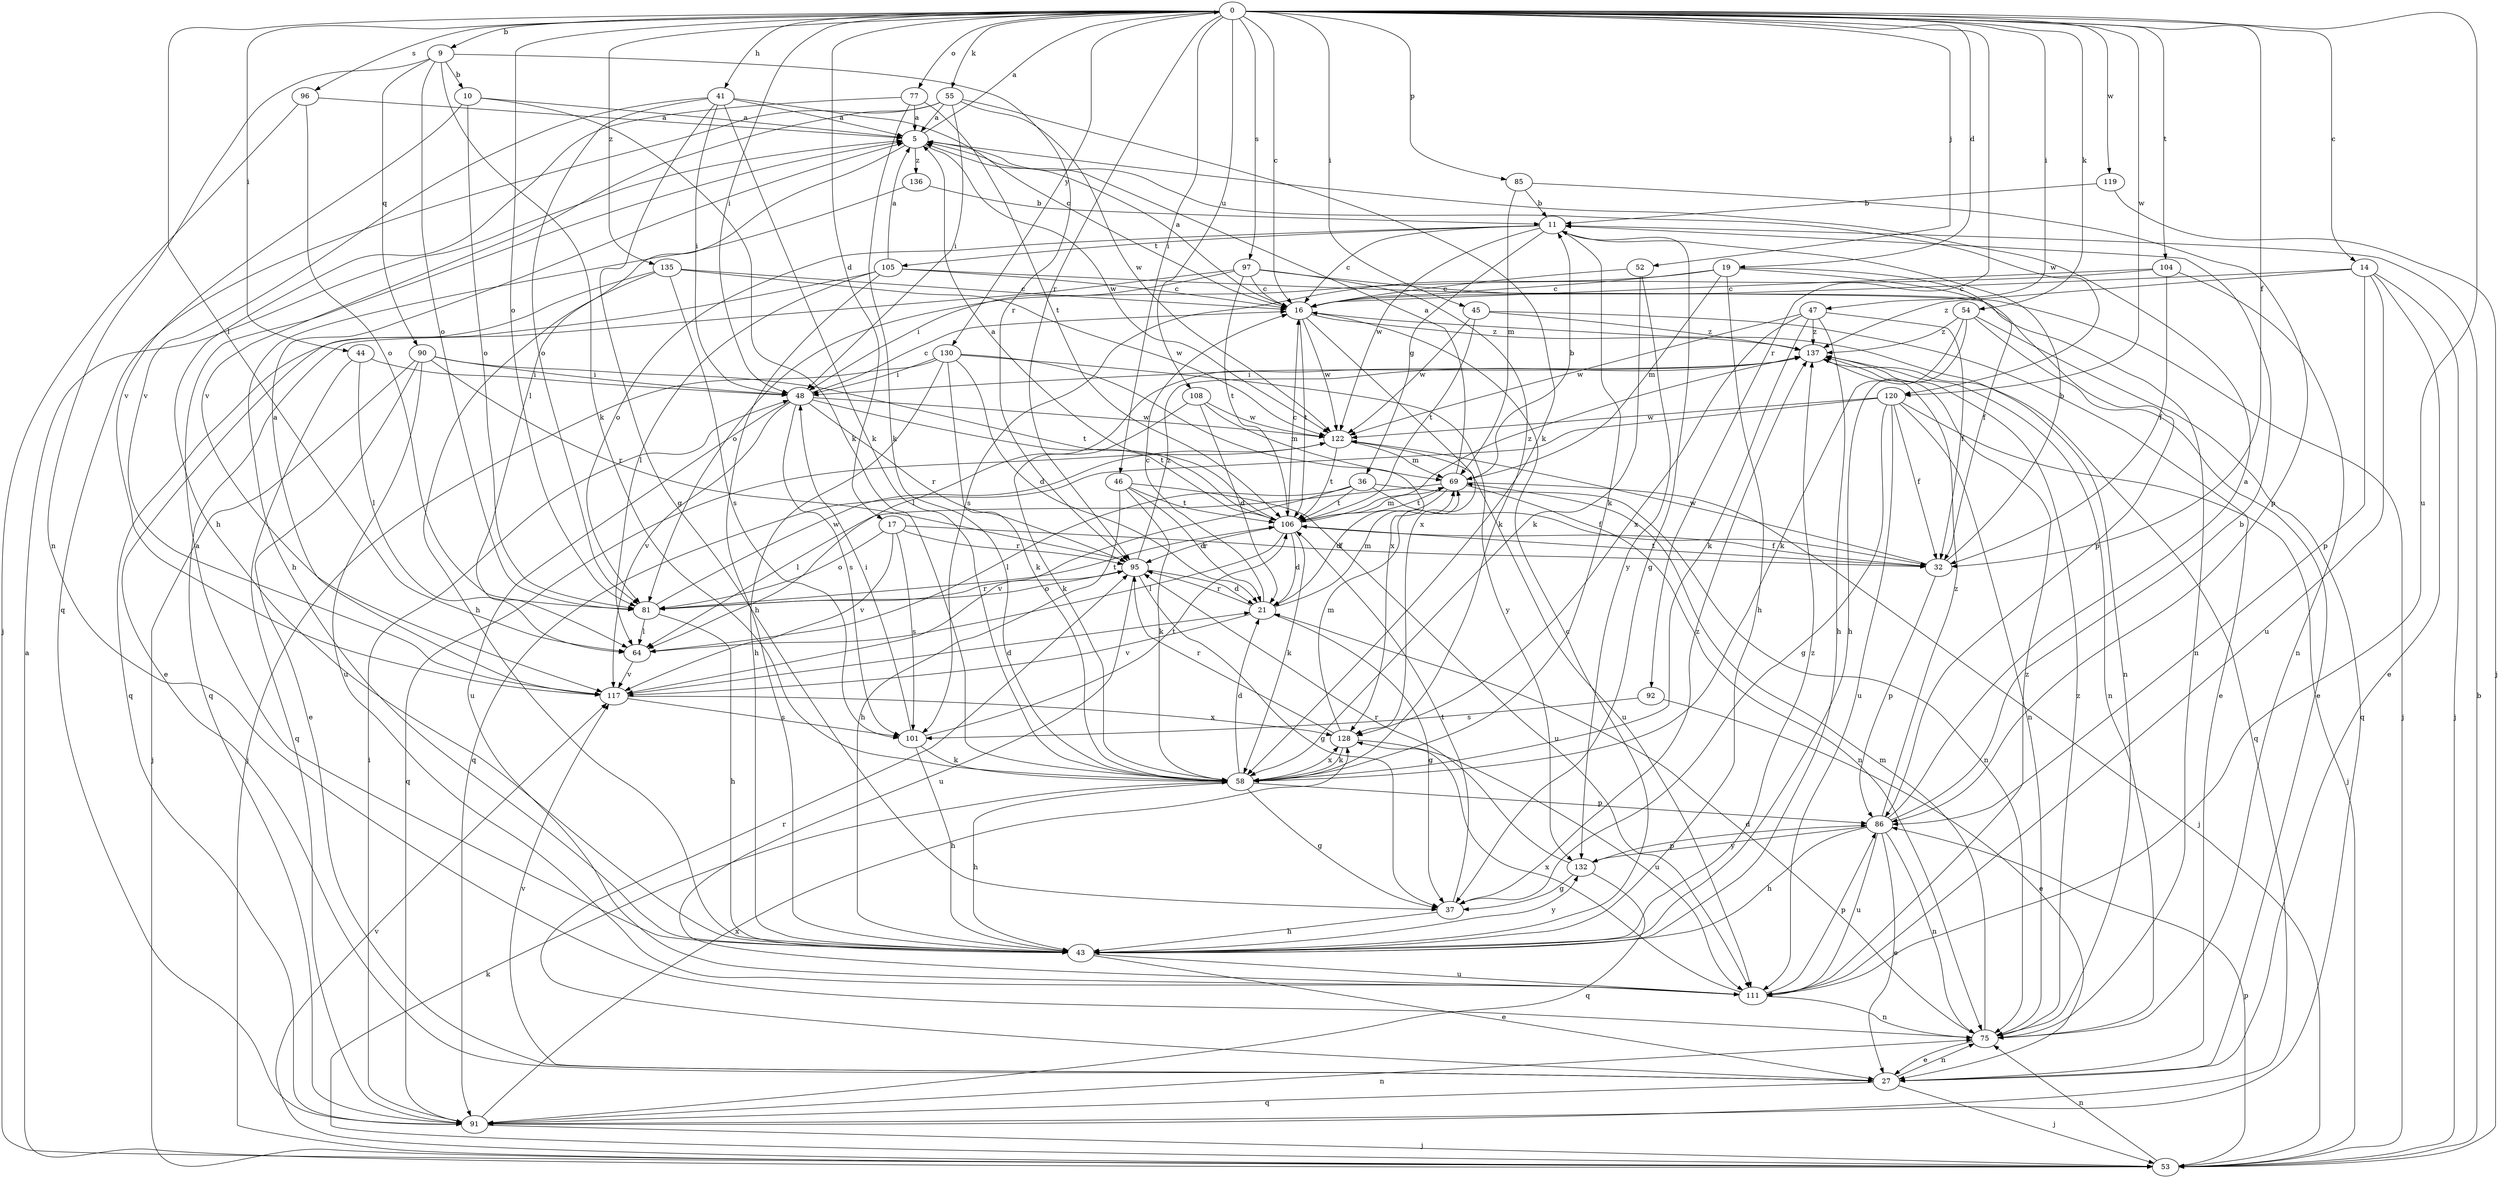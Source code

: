 strict digraph  {
0;
5;
9;
10;
11;
14;
16;
17;
19;
21;
27;
32;
36;
37;
41;
43;
44;
45;
46;
47;
48;
52;
53;
54;
55;
58;
64;
69;
75;
77;
81;
85;
86;
90;
91;
92;
95;
96;
97;
101;
104;
105;
106;
108;
111;
117;
119;
120;
122;
128;
130;
132;
135;
136;
137;
0 -> 9  [label=b];
0 -> 14  [label=c];
0 -> 16  [label=c];
0 -> 17  [label=d];
0 -> 19  [label=d];
0 -> 32  [label=f];
0 -> 41  [label=h];
0 -> 44  [label=i];
0 -> 45  [label=i];
0 -> 46  [label=i];
0 -> 47  [label=i];
0 -> 48  [label=i];
0 -> 52  [label=j];
0 -> 54  [label=k];
0 -> 55  [label=k];
0 -> 64  [label=l];
0 -> 77  [label=o];
0 -> 81  [label=o];
0 -> 85  [label=p];
0 -> 92  [label=r];
0 -> 95  [label=r];
0 -> 96  [label=s];
0 -> 97  [label=s];
0 -> 104  [label=t];
0 -> 108  [label=u];
0 -> 111  [label=u];
0 -> 119  [label=w];
0 -> 120  [label=w];
0 -> 130  [label=y];
0 -> 135  [label=z];
5 -> 0  [label=a];
5 -> 64  [label=l];
5 -> 120  [label=w];
5 -> 122  [label=w];
5 -> 136  [label=z];
9 -> 10  [label=b];
9 -> 58  [label=k];
9 -> 75  [label=n];
9 -> 81  [label=o];
9 -> 90  [label=q];
9 -> 95  [label=r];
10 -> 5  [label=a];
10 -> 58  [label=k];
10 -> 81  [label=o];
10 -> 117  [label=v];
11 -> 16  [label=c];
11 -> 36  [label=g];
11 -> 37  [label=g];
11 -> 58  [label=k];
11 -> 81  [label=o];
11 -> 105  [label=t];
11 -> 122  [label=w];
14 -> 16  [label=c];
14 -> 27  [label=e];
14 -> 53  [label=j];
14 -> 86  [label=p];
14 -> 111  [label=u];
14 -> 137  [label=z];
16 -> 5  [label=a];
16 -> 75  [label=n];
16 -> 106  [label=t];
16 -> 122  [label=w];
16 -> 128  [label=x];
16 -> 137  [label=z];
17 -> 32  [label=f];
17 -> 81  [label=o];
17 -> 95  [label=r];
17 -> 101  [label=s];
17 -> 117  [label=v];
19 -> 16  [label=c];
19 -> 32  [label=f];
19 -> 43  [label=h];
19 -> 69  [label=m];
19 -> 86  [label=p];
19 -> 101  [label=s];
21 -> 16  [label=c];
21 -> 37  [label=g];
21 -> 69  [label=m];
21 -> 95  [label=r];
21 -> 117  [label=v];
27 -> 53  [label=j];
27 -> 75  [label=n];
27 -> 91  [label=q];
27 -> 95  [label=r];
27 -> 117  [label=v];
32 -> 11  [label=b];
32 -> 86  [label=p];
32 -> 106  [label=t];
32 -> 122  [label=w];
36 -> 32  [label=f];
36 -> 64  [label=l];
36 -> 75  [label=n];
36 -> 106  [label=t];
36 -> 117  [label=v];
37 -> 43  [label=h];
37 -> 106  [label=t];
37 -> 137  [label=z];
41 -> 5  [label=a];
41 -> 16  [label=c];
41 -> 37  [label=g];
41 -> 48  [label=i];
41 -> 58  [label=k];
41 -> 81  [label=o];
41 -> 117  [label=v];
43 -> 5  [label=a];
43 -> 16  [label=c];
43 -> 27  [label=e];
43 -> 111  [label=u];
43 -> 132  [label=y];
43 -> 137  [label=z];
44 -> 48  [label=i];
44 -> 64  [label=l];
44 -> 91  [label=q];
45 -> 27  [label=e];
45 -> 106  [label=t];
45 -> 122  [label=w];
45 -> 137  [label=z];
46 -> 21  [label=d];
46 -> 43  [label=h];
46 -> 58  [label=k];
46 -> 106  [label=t];
46 -> 111  [label=u];
47 -> 32  [label=f];
47 -> 43  [label=h];
47 -> 58  [label=k];
47 -> 122  [label=w];
47 -> 128  [label=x];
47 -> 137  [label=z];
48 -> 16  [label=c];
48 -> 95  [label=r];
48 -> 101  [label=s];
48 -> 106  [label=t];
48 -> 111  [label=u];
48 -> 117  [label=v];
48 -> 122  [label=w];
52 -> 16  [label=c];
52 -> 58  [label=k];
52 -> 132  [label=y];
53 -> 5  [label=a];
53 -> 11  [label=b];
53 -> 58  [label=k];
53 -> 75  [label=n];
53 -> 86  [label=p];
53 -> 117  [label=v];
54 -> 27  [label=e];
54 -> 43  [label=h];
54 -> 58  [label=k];
54 -> 91  [label=q];
54 -> 137  [label=z];
55 -> 5  [label=a];
55 -> 48  [label=i];
55 -> 58  [label=k];
55 -> 91  [label=q];
55 -> 117  [label=v];
55 -> 122  [label=w];
58 -> 21  [label=d];
58 -> 37  [label=g];
58 -> 43  [label=h];
58 -> 86  [label=p];
58 -> 128  [label=x];
64 -> 117  [label=v];
69 -> 5  [label=a];
69 -> 11  [label=b];
69 -> 21  [label=d];
69 -> 53  [label=j];
69 -> 64  [label=l];
69 -> 75  [label=n];
69 -> 106  [label=t];
75 -> 21  [label=d];
75 -> 27  [label=e];
75 -> 69  [label=m];
75 -> 137  [label=z];
77 -> 5  [label=a];
77 -> 43  [label=h];
77 -> 58  [label=k];
77 -> 106  [label=t];
81 -> 43  [label=h];
81 -> 64  [label=l];
81 -> 95  [label=r];
81 -> 106  [label=t];
81 -> 122  [label=w];
85 -> 11  [label=b];
85 -> 69  [label=m];
85 -> 86  [label=p];
86 -> 5  [label=a];
86 -> 11  [label=b];
86 -> 27  [label=e];
86 -> 43  [label=h];
86 -> 75  [label=n];
86 -> 111  [label=u];
86 -> 132  [label=y];
86 -> 137  [label=z];
90 -> 27  [label=e];
90 -> 48  [label=i];
90 -> 53  [label=j];
90 -> 95  [label=r];
90 -> 106  [label=t];
90 -> 111  [label=u];
91 -> 48  [label=i];
91 -> 53  [label=j];
91 -> 75  [label=n];
91 -> 128  [label=x];
92 -> 27  [label=e];
92 -> 101  [label=s];
95 -> 21  [label=d];
95 -> 37  [label=g];
95 -> 81  [label=o];
95 -> 111  [label=u];
95 -> 137  [label=z];
96 -> 5  [label=a];
96 -> 53  [label=j];
96 -> 81  [label=o];
97 -> 16  [label=c];
97 -> 48  [label=i];
97 -> 53  [label=j];
97 -> 58  [label=k];
97 -> 91  [label=q];
97 -> 106  [label=t];
101 -> 43  [label=h];
101 -> 48  [label=i];
101 -> 58  [label=k];
101 -> 106  [label=t];
104 -> 16  [label=c];
104 -> 32  [label=f];
104 -> 75  [label=n];
104 -> 81  [label=o];
105 -> 5  [label=a];
105 -> 16  [label=c];
105 -> 43  [label=h];
105 -> 64  [label=l];
105 -> 75  [label=n];
105 -> 91  [label=q];
106 -> 5  [label=a];
106 -> 16  [label=c];
106 -> 21  [label=d];
106 -> 32  [label=f];
106 -> 58  [label=k];
106 -> 64  [label=l];
106 -> 69  [label=m];
106 -> 95  [label=r];
106 -> 137  [label=z];
108 -> 21  [label=d];
108 -> 58  [label=k];
108 -> 69  [label=m];
108 -> 122  [label=w];
111 -> 75  [label=n];
111 -> 86  [label=p];
111 -> 128  [label=x];
111 -> 137  [label=z];
117 -> 5  [label=a];
117 -> 21  [label=d];
117 -> 101  [label=s];
117 -> 128  [label=x];
119 -> 11  [label=b];
119 -> 53  [label=j];
120 -> 32  [label=f];
120 -> 37  [label=g];
120 -> 53  [label=j];
120 -> 75  [label=n];
120 -> 91  [label=q];
120 -> 111  [label=u];
120 -> 122  [label=w];
122 -> 69  [label=m];
122 -> 91  [label=q];
122 -> 106  [label=t];
122 -> 111  [label=u];
128 -> 58  [label=k];
128 -> 69  [label=m];
128 -> 95  [label=r];
128 -> 111  [label=u];
130 -> 21  [label=d];
130 -> 43  [label=h];
130 -> 48  [label=i];
130 -> 53  [label=j];
130 -> 58  [label=k];
130 -> 128  [label=x];
130 -> 132  [label=y];
132 -> 37  [label=g];
132 -> 86  [label=p];
132 -> 91  [label=q];
132 -> 95  [label=r];
135 -> 16  [label=c];
135 -> 27  [label=e];
135 -> 43  [label=h];
135 -> 101  [label=s];
135 -> 122  [label=w];
136 -> 11  [label=b];
136 -> 43  [label=h];
137 -> 48  [label=i];
137 -> 64  [label=l];
137 -> 75  [label=n];
137 -> 91  [label=q];
}
